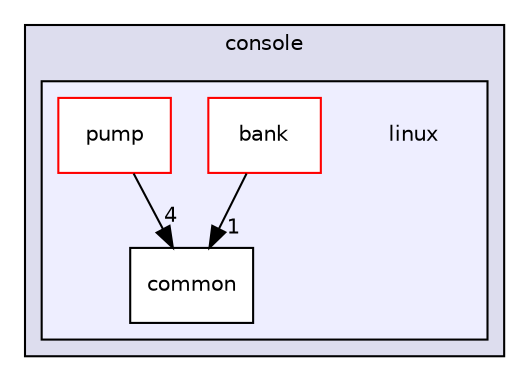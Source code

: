 digraph "/root/gifts/app/console/linux" {
  compound=true
  node [ fontsize="10", fontname="Helvetica"];
  edge [ labelfontsize="10", labelfontname="Helvetica"];
  subgraph clusterdir_dba0fdb58003a3e22d18b29082c47647 {
    graph [ bgcolor="#ddddee", pencolor="black", label="console" fontname="Helvetica", fontsize="10", URL="dir_dba0fdb58003a3e22d18b29082c47647.html"]
  subgraph clusterdir_b9f99af893b22996669fbb81a42c8188 {
    graph [ bgcolor="#eeeeff", pencolor="black", label="" URL="dir_b9f99af893b22996669fbb81a42c8188.html"];
    dir_b9f99af893b22996669fbb81a42c8188 [shape=plaintext label="linux"];
    dir_ff31f158d17de985b47ba31cbfb6e835 [shape=box label="bank" color="red" fillcolor="white" style="filled" URL="dir_ff31f158d17de985b47ba31cbfb6e835.html"];
    dir_df4143c1ee238e0ee742617b498fcc2c [shape=box label="common" color="black" fillcolor="white" style="filled" URL="dir_df4143c1ee238e0ee742617b498fcc2c.html"];
    dir_a8c7b202d3215c28914f474bd0e58574 [shape=box label="pump" color="red" fillcolor="white" style="filled" URL="dir_a8c7b202d3215c28914f474bd0e58574.html"];
  }
  }
  dir_a8c7b202d3215c28914f474bd0e58574->dir_df4143c1ee238e0ee742617b498fcc2c [headlabel="4", labeldistance=1.5 headhref="dir_000008_000014.html"];
  dir_ff31f158d17de985b47ba31cbfb6e835->dir_df4143c1ee238e0ee742617b498fcc2c [headlabel="1", labeldistance=1.5 headhref="dir_000004_000014.html"];
}
